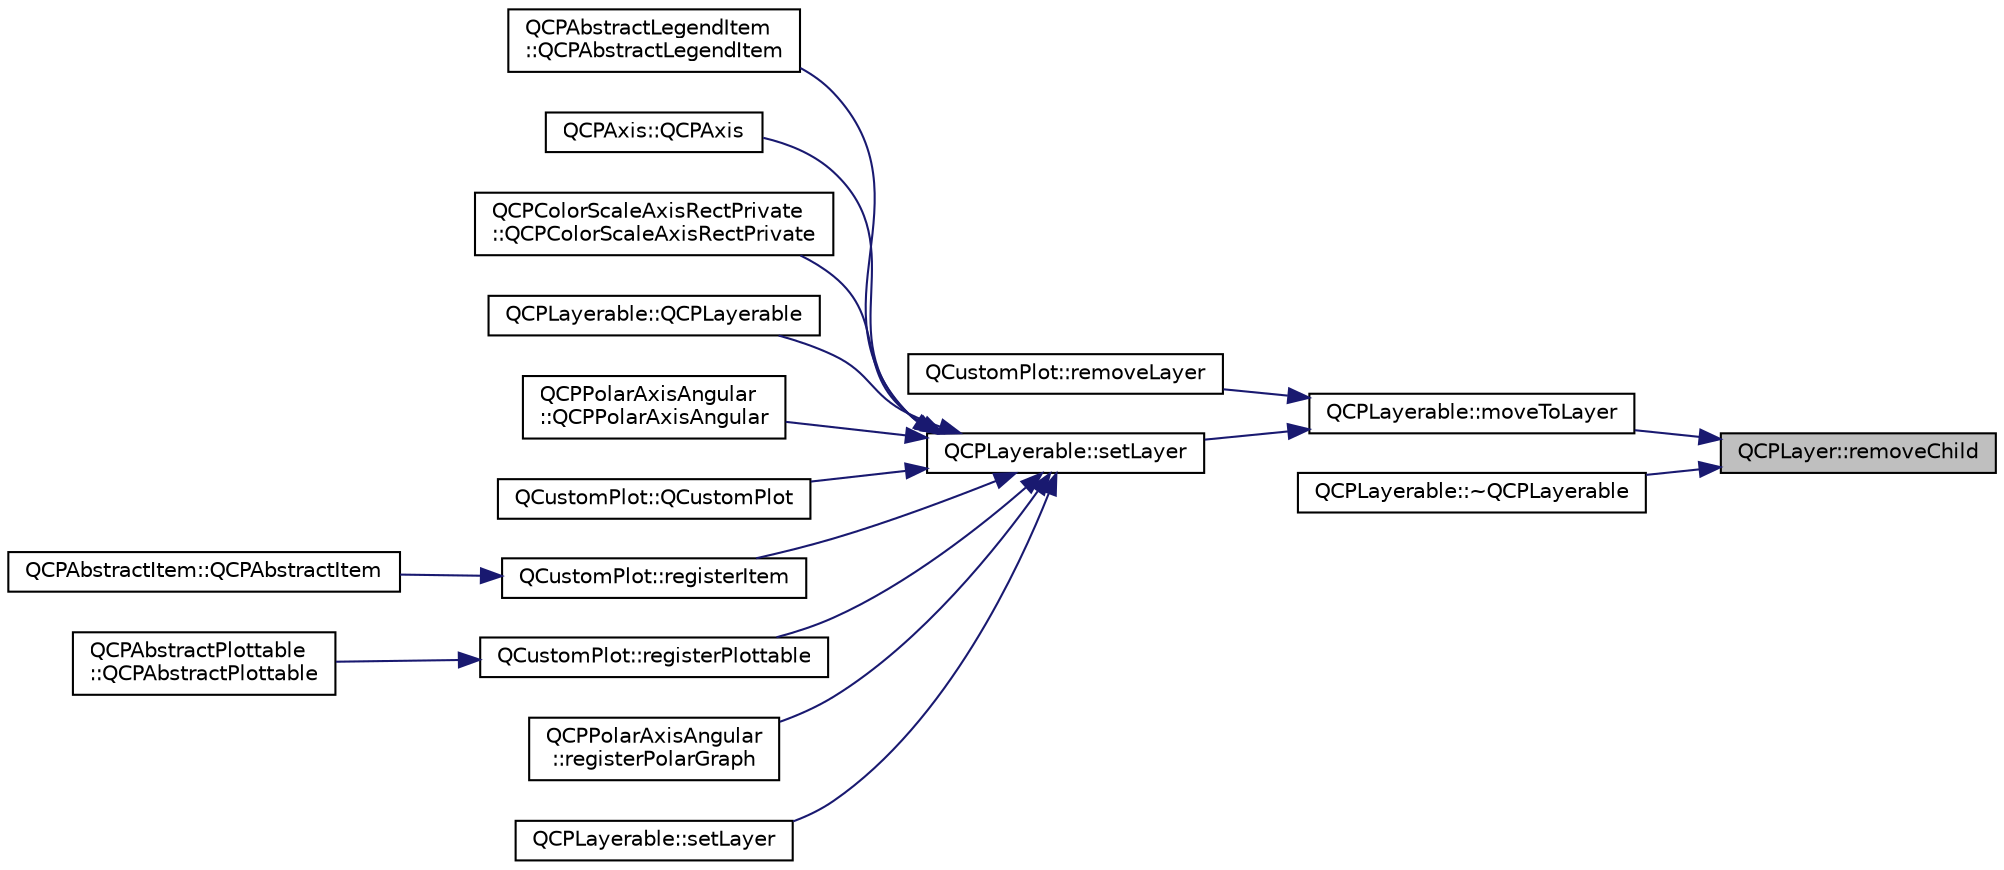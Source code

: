 digraph "QCPLayer::removeChild"
{
 // LATEX_PDF_SIZE
  edge [fontname="Helvetica",fontsize="10",labelfontname="Helvetica",labelfontsize="10"];
  node [fontname="Helvetica",fontsize="10",shape=record];
  rankdir="RL";
  Node1 [label="QCPLayer::removeChild",height=0.2,width=0.4,color="black", fillcolor="grey75", style="filled", fontcolor="black",tooltip=" "];
  Node1 -> Node2 [dir="back",color="midnightblue",fontsize="10",style="solid",fontname="Helvetica"];
  Node2 [label="QCPLayerable::moveToLayer",height=0.2,width=0.4,color="black", fillcolor="white", style="filled",URL="$classQCPLayerable.html#af94484cfb7cbbddb7de522e9be71d9a4",tooltip=" "];
  Node2 -> Node3 [dir="back",color="midnightblue",fontsize="10",style="solid",fontname="Helvetica"];
  Node3 [label="QCustomPlot::removeLayer",height=0.2,width=0.4,color="black", fillcolor="white", style="filled",URL="$classQCustomPlot.html#a40f75e342c5eaab6a86066a42a0e2a94",tooltip=" "];
  Node2 -> Node4 [dir="back",color="midnightblue",fontsize="10",style="solid",fontname="Helvetica"];
  Node4 [label="QCPLayerable::setLayer",height=0.2,width=0.4,color="black", fillcolor="white", style="filled",URL="$classQCPLayerable.html#ab0d0da6d2de45a118886d2c8e16d5a54",tooltip=" "];
  Node4 -> Node5 [dir="back",color="midnightblue",fontsize="10",style="solid",fontname="Helvetica"];
  Node5 [label="QCPAbstractLegendItem\l::QCPAbstractLegendItem",height=0.2,width=0.4,color="black", fillcolor="white", style="filled",URL="$classQCPAbstractLegendItem.html#afaff87610e8da0fa238ecf552872d774",tooltip=" "];
  Node4 -> Node6 [dir="back",color="midnightblue",fontsize="10",style="solid",fontname="Helvetica"];
  Node6 [label="QCPAxis::QCPAxis",height=0.2,width=0.4,color="black", fillcolor="white", style="filled",URL="$classQCPAxis.html#ac62c042968bae0e6d474fcfc57c9b71f",tooltip=" "];
  Node4 -> Node7 [dir="back",color="midnightblue",fontsize="10",style="solid",fontname="Helvetica"];
  Node7 [label="QCPColorScaleAxisRectPrivate\l::QCPColorScaleAxisRectPrivate",height=0.2,width=0.4,color="black", fillcolor="white", style="filled",URL="$classQCPColorScaleAxisRectPrivate.html#ad3b242f75dd2b33581364a4e668a80db",tooltip=" "];
  Node4 -> Node8 [dir="back",color="midnightblue",fontsize="10",style="solid",fontname="Helvetica"];
  Node8 [label="QCPLayerable::QCPLayerable",height=0.2,width=0.4,color="black", fillcolor="white", style="filled",URL="$classQCPLayerable.html#a4f87f420cb2597e2b393aab934d2f099",tooltip=" "];
  Node4 -> Node9 [dir="back",color="midnightblue",fontsize="10",style="solid",fontname="Helvetica"];
  Node9 [label="QCPPolarAxisAngular\l::QCPPolarAxisAngular",height=0.2,width=0.4,color="black", fillcolor="white", style="filled",URL="$classQCPPolarAxisAngular.html#afd2ca3525663193c15bc876a293ceb24",tooltip=" "];
  Node4 -> Node10 [dir="back",color="midnightblue",fontsize="10",style="solid",fontname="Helvetica"];
  Node10 [label="QCustomPlot::QCustomPlot",height=0.2,width=0.4,color="black", fillcolor="white", style="filled",URL="$classQCustomPlot.html#a3c1c171f620ef0ea4ae3dbb2e6a0209a",tooltip=" "];
  Node4 -> Node11 [dir="back",color="midnightblue",fontsize="10",style="solid",fontname="Helvetica"];
  Node11 [label="QCustomPlot::registerItem",height=0.2,width=0.4,color="black", fillcolor="white", style="filled",URL="$classQCustomPlot.html#afbd4010b2e3f364c8d512691b2a1640a",tooltip=" "];
  Node11 -> Node12 [dir="back",color="midnightblue",fontsize="10",style="solid",fontname="Helvetica"];
  Node12 [label="QCPAbstractItem::QCPAbstractItem",height=0.2,width=0.4,color="black", fillcolor="white", style="filled",URL="$classQCPAbstractItem.html#a9922507d8b4503a1fe1ed0b1030e23b6",tooltip=" "];
  Node4 -> Node13 [dir="back",color="midnightblue",fontsize="10",style="solid",fontname="Helvetica"];
  Node13 [label="QCustomPlot::registerPlottable",height=0.2,width=0.4,color="black", fillcolor="white", style="filled",URL="$classQCustomPlot.html#aeba7733bb9fadfb5a375b3f40de9e58a",tooltip=" "];
  Node13 -> Node14 [dir="back",color="midnightblue",fontsize="10",style="solid",fontname="Helvetica"];
  Node14 [label="QCPAbstractPlottable\l::QCPAbstractPlottable",height=0.2,width=0.4,color="black", fillcolor="white", style="filled",URL="$classQCPAbstractPlottable.html#af78a036e40db6f53a31abadc5323715a",tooltip=" "];
  Node4 -> Node15 [dir="back",color="midnightblue",fontsize="10",style="solid",fontname="Helvetica"];
  Node15 [label="QCPPolarAxisAngular\l::registerPolarGraph",height=0.2,width=0.4,color="black", fillcolor="white", style="filled",URL="$classQCPPolarAxisAngular.html#a05dabed291d5997541b87b64ceda2050",tooltip=" "];
  Node4 -> Node16 [dir="back",color="midnightblue",fontsize="10",style="solid",fontname="Helvetica"];
  Node16 [label="QCPLayerable::setLayer",height=0.2,width=0.4,color="black", fillcolor="white", style="filled",URL="$classQCPLayerable.html#ab25a0e7b897993b44447caee0f142083",tooltip=" "];
  Node1 -> Node17 [dir="back",color="midnightblue",fontsize="10",style="solid",fontname="Helvetica"];
  Node17 [label="QCPLayerable::~QCPLayerable",height=0.2,width=0.4,color="black", fillcolor="white", style="filled",URL="$classQCPLayerable.html#a4231cf5b3601d6d3a5781283e7a9735b",tooltip=" "];
}

